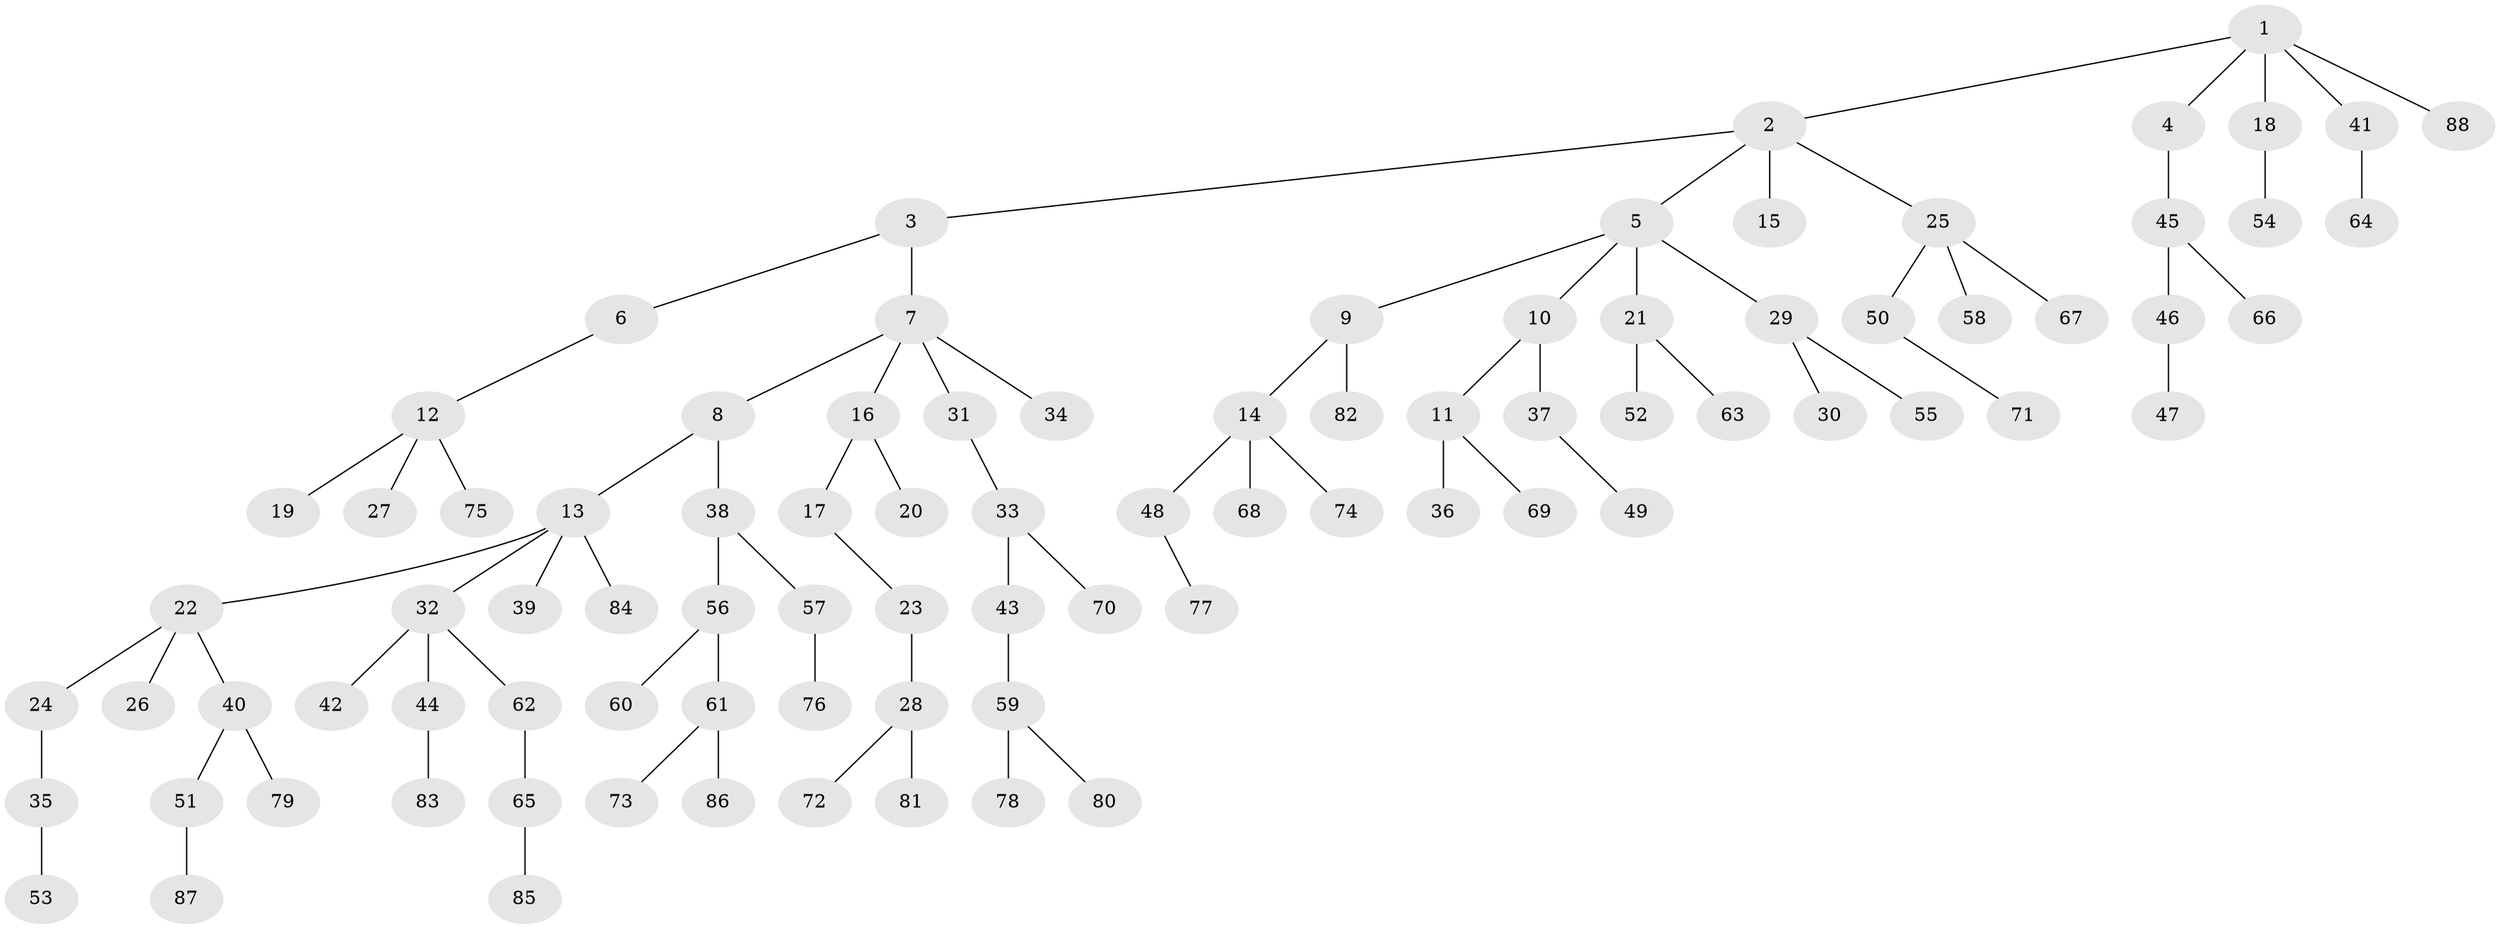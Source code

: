// Generated by graph-tools (version 1.1) at 2025/11/02/27/25 16:11:25]
// undirected, 88 vertices, 87 edges
graph export_dot {
graph [start="1"]
  node [color=gray90,style=filled];
  1;
  2;
  3;
  4;
  5;
  6;
  7;
  8;
  9;
  10;
  11;
  12;
  13;
  14;
  15;
  16;
  17;
  18;
  19;
  20;
  21;
  22;
  23;
  24;
  25;
  26;
  27;
  28;
  29;
  30;
  31;
  32;
  33;
  34;
  35;
  36;
  37;
  38;
  39;
  40;
  41;
  42;
  43;
  44;
  45;
  46;
  47;
  48;
  49;
  50;
  51;
  52;
  53;
  54;
  55;
  56;
  57;
  58;
  59;
  60;
  61;
  62;
  63;
  64;
  65;
  66;
  67;
  68;
  69;
  70;
  71;
  72;
  73;
  74;
  75;
  76;
  77;
  78;
  79;
  80;
  81;
  82;
  83;
  84;
  85;
  86;
  87;
  88;
  1 -- 2;
  1 -- 4;
  1 -- 18;
  1 -- 41;
  1 -- 88;
  2 -- 3;
  2 -- 5;
  2 -- 15;
  2 -- 25;
  3 -- 6;
  3 -- 7;
  4 -- 45;
  5 -- 9;
  5 -- 10;
  5 -- 21;
  5 -- 29;
  6 -- 12;
  7 -- 8;
  7 -- 16;
  7 -- 31;
  7 -- 34;
  8 -- 13;
  8 -- 38;
  9 -- 14;
  9 -- 82;
  10 -- 11;
  10 -- 37;
  11 -- 36;
  11 -- 69;
  12 -- 19;
  12 -- 27;
  12 -- 75;
  13 -- 22;
  13 -- 32;
  13 -- 39;
  13 -- 84;
  14 -- 48;
  14 -- 68;
  14 -- 74;
  16 -- 17;
  16 -- 20;
  17 -- 23;
  18 -- 54;
  21 -- 52;
  21 -- 63;
  22 -- 24;
  22 -- 26;
  22 -- 40;
  23 -- 28;
  24 -- 35;
  25 -- 50;
  25 -- 58;
  25 -- 67;
  28 -- 72;
  28 -- 81;
  29 -- 30;
  29 -- 55;
  31 -- 33;
  32 -- 42;
  32 -- 44;
  32 -- 62;
  33 -- 43;
  33 -- 70;
  35 -- 53;
  37 -- 49;
  38 -- 56;
  38 -- 57;
  40 -- 51;
  40 -- 79;
  41 -- 64;
  43 -- 59;
  44 -- 83;
  45 -- 46;
  45 -- 66;
  46 -- 47;
  48 -- 77;
  50 -- 71;
  51 -- 87;
  56 -- 60;
  56 -- 61;
  57 -- 76;
  59 -- 78;
  59 -- 80;
  61 -- 73;
  61 -- 86;
  62 -- 65;
  65 -- 85;
}
